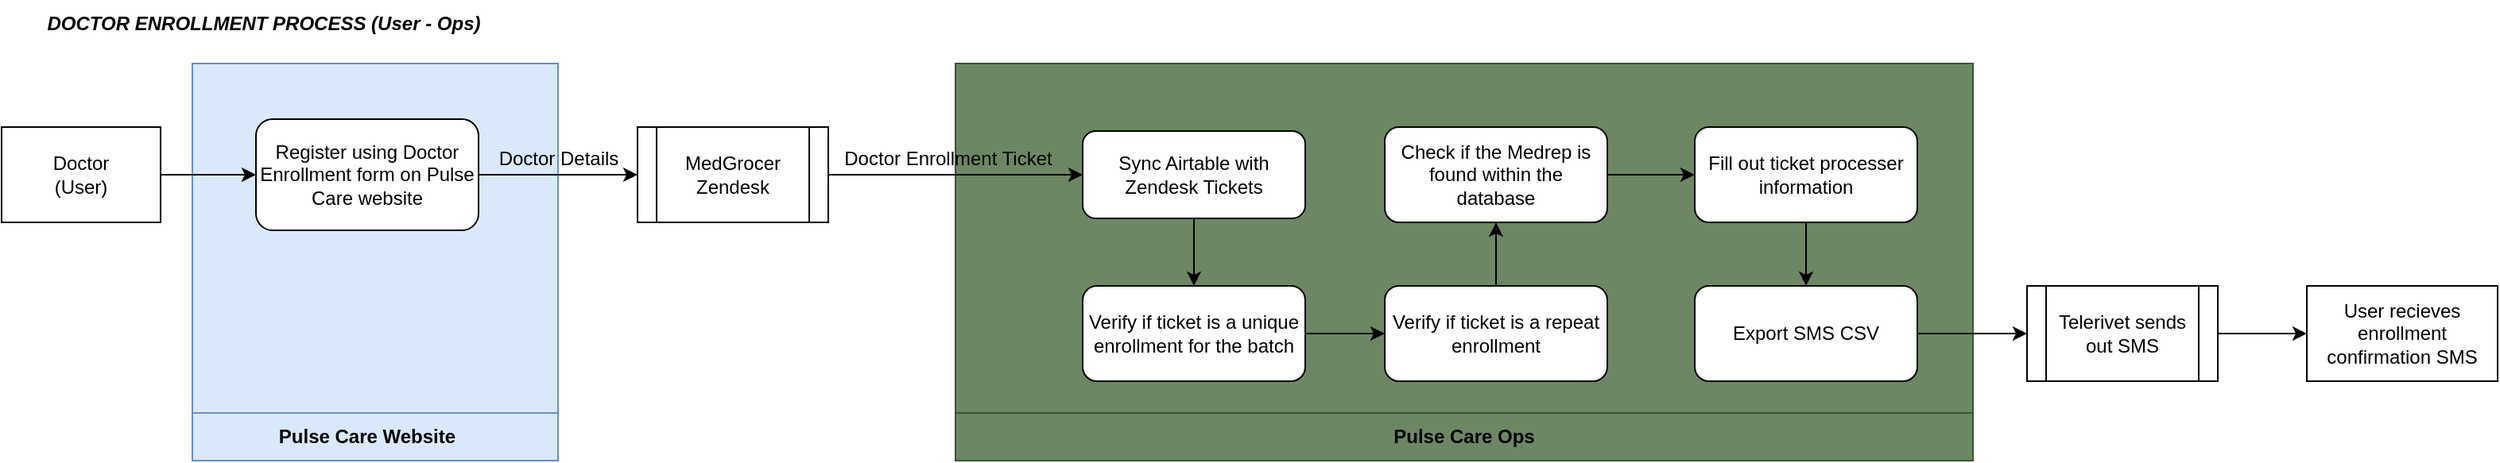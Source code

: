 <mxfile>
    <diagram id="EfMNyRd9SzeZH1FdrlZF" name="Data Flow Diagram">
        <mxGraphModel dx="992" dy="-559" grid="1" gridSize="10" guides="1" tooltips="1" connect="1" arrows="1" fold="1" page="1" pageScale="1" pageWidth="850" pageHeight="1100" math="0" shadow="0">
            <root>
                <mxCell id="0"/>
                <mxCell id="1" parent="0"/>
                <mxCell id="32" value="" style="group" parent="1" vertex="1" connectable="0">
                    <mxGeometry x="70" y="1190" width="1410" height="250" as="geometry"/>
                </mxCell>
                <mxCell id="26" value="" style="rounded=0;whiteSpace=wrap;html=1;fillColor=#6d8764;strokeColor=#3A5431;fontColor=#ffffff;" parent="32" vertex="1">
                    <mxGeometry x="600" width="640" height="250" as="geometry"/>
                </mxCell>
                <mxCell id="25" value="" style="rounded=0;whiteSpace=wrap;html=1;fillColor=#dae8fc;strokeColor=#6c8ebf;" parent="32" vertex="1">
                    <mxGeometry x="120" width="230" height="250" as="geometry"/>
                </mxCell>
                <mxCell id="2" value="Doctor&lt;br&gt;(User)" style="rounded=0;whiteSpace=wrap;html=1;" parent="32" vertex="1">
                    <mxGeometry y="40" width="100" height="60" as="geometry"/>
                </mxCell>
                <mxCell id="3" value="Register using Doctor Enrollment form on Pulse Care website" style="rounded=1;whiteSpace=wrap;html=1;" parent="32" vertex="1">
                    <mxGeometry x="160" y="35" width="140" height="70" as="geometry"/>
                </mxCell>
                <mxCell id="13" style="edgeStyle=none;html=1;exitX=1;exitY=0.5;exitDx=0;exitDy=0;entryX=0;entryY=0.5;entryDx=0;entryDy=0;" parent="32" source="2" target="3" edge="1">
                    <mxGeometry relative="1" as="geometry"/>
                </mxCell>
                <mxCell id="4" value="MedGrocer Zendesk" style="shape=process;whiteSpace=wrap;html=1;backgroundOutline=1;" parent="32" vertex="1">
                    <mxGeometry x="400" y="40" width="120" height="60" as="geometry"/>
                </mxCell>
                <mxCell id="14" style="edgeStyle=none;html=1;exitX=1;exitY=0.5;exitDx=0;exitDy=0;entryX=0;entryY=0.5;entryDx=0;entryDy=0;" parent="32" source="3" target="4" edge="1">
                    <mxGeometry relative="1" as="geometry"/>
                </mxCell>
                <mxCell id="5" value="Sync Airtable with Zendesk Tickets" style="rounded=1;whiteSpace=wrap;html=1;" parent="32" vertex="1">
                    <mxGeometry x="680" y="42.5" width="140" height="55" as="geometry"/>
                </mxCell>
                <mxCell id="16" style="edgeStyle=none;html=1;exitX=1;exitY=0.5;exitDx=0;exitDy=0;" parent="32" source="4" target="5" edge="1">
                    <mxGeometry relative="1" as="geometry"/>
                </mxCell>
                <mxCell id="6" value="Verify if ticket is a unique enrollment for the batch" style="rounded=1;whiteSpace=wrap;html=1;" parent="32" vertex="1">
                    <mxGeometry x="680" y="140" width="140" height="60" as="geometry"/>
                </mxCell>
                <mxCell id="18" style="edgeStyle=none;html=1;exitX=0.5;exitY=1;exitDx=0;exitDy=0;entryX=0.5;entryY=0;entryDx=0;entryDy=0;" parent="32" source="5" target="6" edge="1">
                    <mxGeometry relative="1" as="geometry"/>
                </mxCell>
                <mxCell id="7" value="Verify if ticket is a repeat enrollment" style="rounded=1;whiteSpace=wrap;html=1;" parent="32" vertex="1">
                    <mxGeometry x="870" y="140" width="140" height="60" as="geometry"/>
                </mxCell>
                <mxCell id="19" style="edgeStyle=none;html=1;entryX=0;entryY=0.5;entryDx=0;entryDy=0;" parent="32" source="6" target="7" edge="1">
                    <mxGeometry relative="1" as="geometry"/>
                </mxCell>
                <mxCell id="8" value="Check if the Medrep is found within the &lt;br&gt;database" style="rounded=1;whiteSpace=wrap;html=1;" parent="32" vertex="1">
                    <mxGeometry x="870" y="40" width="140" height="60" as="geometry"/>
                </mxCell>
                <mxCell id="20" style="edgeStyle=none;html=1;" parent="32" source="7" target="8" edge="1">
                    <mxGeometry relative="1" as="geometry"/>
                </mxCell>
                <mxCell id="9" value="Fill out ticket processer information" style="rounded=1;whiteSpace=wrap;html=1;" parent="32" vertex="1">
                    <mxGeometry x="1065" y="40" width="140" height="60" as="geometry"/>
                </mxCell>
                <mxCell id="22" style="edgeStyle=none;html=1;exitX=1;exitY=0.5;exitDx=0;exitDy=0;entryX=0;entryY=0.5;entryDx=0;entryDy=0;" parent="32" source="8" target="9" edge="1">
                    <mxGeometry relative="1" as="geometry"/>
                </mxCell>
                <mxCell id="35" style="edgeStyle=none;html=1;exitX=1;exitY=0.5;exitDx=0;exitDy=0;entryX=0;entryY=0.5;entryDx=0;entryDy=0;" edge="1" parent="32" source="10" target="34">
                    <mxGeometry relative="1" as="geometry"/>
                </mxCell>
                <mxCell id="10" value="Export SMS CSV" style="rounded=1;whiteSpace=wrap;html=1;" parent="32" vertex="1">
                    <mxGeometry x="1065" y="140" width="140" height="60" as="geometry"/>
                </mxCell>
                <mxCell id="23" style="edgeStyle=none;html=1;exitX=0.5;exitY=1;exitDx=0;exitDy=0;entryX=0.5;entryY=0;entryDx=0;entryDy=0;" parent="32" source="9" target="10" edge="1">
                    <mxGeometry relative="1" as="geometry"/>
                </mxCell>
                <mxCell id="15" value="Doctor Details" style="text;html=1;align=center;verticalAlign=middle;resizable=0;points=[];autosize=1;strokeColor=none;fillColor=none;" parent="32" vertex="1">
                    <mxGeometry x="300" y="45" width="100" height="30" as="geometry"/>
                </mxCell>
                <mxCell id="17" value="Doctor Enrollment Ticket" style="text;html=1;align=center;verticalAlign=middle;resizable=0;points=[];autosize=1;strokeColor=none;fillColor=none;" parent="32" vertex="1">
                    <mxGeometry x="520" y="45" width="150" height="30" as="geometry"/>
                </mxCell>
                <mxCell id="27" value="" style="rounded=0;whiteSpace=wrap;html=1;fillColor=#dae8fc;strokeColor=#6c8ebf;" parent="32" vertex="1">
                    <mxGeometry x="120" y="220" width="230" height="30" as="geometry"/>
                </mxCell>
                <mxCell id="28" value="" style="rounded=0;whiteSpace=wrap;html=1;fillColor=#6d8764;strokeColor=#3A5431;fontColor=#ffffff;" parent="32" vertex="1">
                    <mxGeometry x="600" y="220" width="640" height="30" as="geometry"/>
                </mxCell>
                <mxCell id="29" value="&lt;b&gt;Pulse Care Website&lt;/b&gt;" style="text;html=1;strokeColor=none;fillColor=none;align=center;verticalAlign=middle;whiteSpace=wrap;rounded=0;" parent="32" vertex="1">
                    <mxGeometry x="170" y="220" width="120" height="30" as="geometry"/>
                </mxCell>
                <mxCell id="30" value="&lt;b&gt;Pulse Care Ops&lt;/b&gt;" style="text;html=1;strokeColor=none;fillColor=none;align=center;verticalAlign=middle;whiteSpace=wrap;rounded=0;" parent="32" vertex="1">
                    <mxGeometry x="860" y="220" width="120" height="30" as="geometry"/>
                </mxCell>
                <mxCell id="34" value="Telerivet sends out SMS" style="shape=process;whiteSpace=wrap;html=1;backgroundOutline=1;" vertex="1" parent="32">
                    <mxGeometry x="1274" y="140" width="120" height="60" as="geometry"/>
                </mxCell>
                <mxCell id="33" value="DOCTOR ENROLLMENT PROCESS (User - Ops)" style="text;html=1;strokeColor=none;fillColor=none;align=center;verticalAlign=middle;whiteSpace=wrap;rounded=0;fontStyle=3" parent="1" vertex="1">
                    <mxGeometry x="70" y="1150" width="330" height="30" as="geometry"/>
                </mxCell>
                <mxCell id="12" value="User recieves enrollment confirmation SMS" style="rounded=0;whiteSpace=wrap;html=1;" parent="1" vertex="1">
                    <mxGeometry x="1520" y="1330" width="120" height="60" as="geometry"/>
                </mxCell>
                <mxCell id="36" style="edgeStyle=none;html=1;exitX=1;exitY=0.5;exitDx=0;exitDy=0;entryX=0;entryY=0.5;entryDx=0;entryDy=0;" edge="1" parent="1" source="34" target="12">
                    <mxGeometry relative="1" as="geometry"/>
                </mxCell>
            </root>
        </mxGraphModel>
    </diagram>
    <diagram id="_n3IeCFyNDn9dW_4W9J1" name="Decision Tree">
        <mxGraphModel dx="829" dy="797" grid="1" gridSize="10" guides="1" tooltips="1" connect="1" arrows="1" fold="1" page="1" pageScale="1" pageWidth="850" pageHeight="1100" math="0" shadow="0">
            <root>
                <mxCell id="0"/>
                <mxCell id="1" parent="0"/>
                <mxCell id="bS405oz1NsdDDz8Hhmy0-1" value="Doctor Enrollment" style="text;html=1;align=left;verticalAlign=middle;resizable=0;points=[];autosize=1;strokeColor=none;fillColor=none;" parent="1" vertex="1">
                    <mxGeometry x="80" y="80" width="120" height="30" as="geometry"/>
                </mxCell>
                <mxCell id="bS405oz1NsdDDz8Hhmy0-2" style="edgeStyle=none;html=1;exitX=0.5;exitY=1;exitDx=0;exitDy=0;entryX=0.5;entryY=0;entryDx=0;entryDy=0;" parent="1" source="bS405oz1NsdDDz8Hhmy0-5" target="bS405oz1NsdDDz8Hhmy0-6" edge="1">
                    <mxGeometry relative="1" as="geometry">
                        <Array as="points">
                            <mxPoint x="260" y="220"/>
                            <mxPoint x="180" y="220"/>
                        </Array>
                    </mxGeometry>
                </mxCell>
                <mxCell id="bS405oz1NsdDDz8Hhmy0-3" value="No" style="edgeLabel;html=1;align=center;verticalAlign=middle;resizable=0;points=[];" parent="bS405oz1NsdDDz8Hhmy0-2" vertex="1" connectable="0">
                    <mxGeometry x="-0.456" relative="1" as="geometry">
                        <mxPoint as="offset"/>
                    </mxGeometry>
                </mxCell>
                <mxCell id="bS405oz1NsdDDz8Hhmy0-4" value="Yes" style="edgeStyle=none;html=1;exitX=0.5;exitY=1;exitDx=0;exitDy=0;entryX=0.5;entryY=0;entryDx=0;entryDy=0;" parent="1" source="bS405oz1NsdDDz8Hhmy0-5" target="bS405oz1NsdDDz8Hhmy0-11" edge="1">
                    <mxGeometry relative="1" as="geometry">
                        <Array as="points">
                            <mxPoint x="260" y="220"/>
                            <mxPoint x="340" y="220"/>
                        </Array>
                    </mxGeometry>
                </mxCell>
                <mxCell id="bS405oz1NsdDDz8Hhmy0-5" value="&lt;font style=&quot;font-size: 12px;&quot;&gt;Unique enrollment for the batch?&lt;br&gt;&lt;/font&gt;" style="rounded=0;whiteSpace=wrap;html=1;fillColor=none;" parent="1" vertex="1">
                    <mxGeometry x="200" y="140" width="120" height="60" as="geometry"/>
                </mxCell>
                <mxCell id="bS405oz1NsdDDz8Hhmy0-6" value="&lt;font style=&quot;font-size: 12px;&quot;&gt;Doctor repeat enrollment SMS&lt;br&gt;&lt;/font&gt;" style="rounded=0;whiteSpace=wrap;html=1;fillColor=none;" parent="1" vertex="1">
                    <mxGeometry x="120" y="340" width="120" height="60" as="geometry"/>
                </mxCell>
                <mxCell id="bS405oz1NsdDDz8Hhmy0-7" style="edgeStyle=none;html=1;exitX=0.5;exitY=1;exitDx=0;exitDy=0;entryX=0.5;entryY=0;entryDx=0;entryDy=0;" parent="1" source="bS405oz1NsdDDz8Hhmy0-11" target="bS405oz1NsdDDz8Hhmy0-12" edge="1">
                    <mxGeometry relative="1" as="geometry">
                        <Array as="points">
                            <mxPoint x="340" y="320"/>
                            <mxPoint x="420" y="320"/>
                        </Array>
                    </mxGeometry>
                </mxCell>
                <mxCell id="bS405oz1NsdDDz8Hhmy0-8" value="Yes" style="edgeLabel;html=1;align=center;verticalAlign=middle;resizable=0;points=[];" parent="bS405oz1NsdDDz8Hhmy0-7" vertex="1" connectable="0">
                    <mxGeometry x="0.009" relative="1" as="geometry">
                        <mxPoint as="offset"/>
                    </mxGeometry>
                </mxCell>
                <mxCell id="bS405oz1NsdDDz8Hhmy0-9" style="edgeStyle=none;html=1;exitX=0.5;exitY=1;exitDx=0;exitDy=0;entryX=0.5;entryY=0;entryDx=0;entryDy=0;" parent="1" source="bS405oz1NsdDDz8Hhmy0-11" target="bS405oz1NsdDDz8Hhmy0-6" edge="1">
                    <mxGeometry relative="1" as="geometry">
                        <Array as="points">
                            <mxPoint x="340" y="320"/>
                            <mxPoint x="180" y="320"/>
                        </Array>
                    </mxGeometry>
                </mxCell>
                <mxCell id="bS405oz1NsdDDz8Hhmy0-10" value="No" style="edgeLabel;html=1;align=center;verticalAlign=middle;resizable=0;points=[];" parent="bS405oz1NsdDDz8Hhmy0-9" vertex="1" connectable="0">
                    <mxGeometry x="-0.207" relative="1" as="geometry">
                        <mxPoint x="19" as="offset"/>
                    </mxGeometry>
                </mxCell>
                <mxCell id="bS405oz1NsdDDz8Hhmy0-11" value="&lt;font style=&quot;font-size: 12px;&quot;&gt;Repeat Enrollment?&lt;br&gt;&lt;/font&gt;" style="rounded=0;whiteSpace=wrap;html=1;fillColor=none;" parent="1" vertex="1">
                    <mxGeometry x="280" y="240" width="120" height="60" as="geometry"/>
                </mxCell>
                <mxCell id="bS405oz1NsdDDz8Hhmy0-12" value="&lt;font style=&quot;font-size: 12px;&quot;&gt;Doctor Enrollment Approval SMS&lt;br&gt;&lt;/font&gt;" style="rounded=0;whiteSpace=wrap;html=1;fillColor=none;" parent="1" vertex="1">
                    <mxGeometry x="360" y="340" width="120" height="60" as="geometry"/>
                </mxCell>
            </root>
        </mxGraphModel>
    </diagram>
</mxfile>